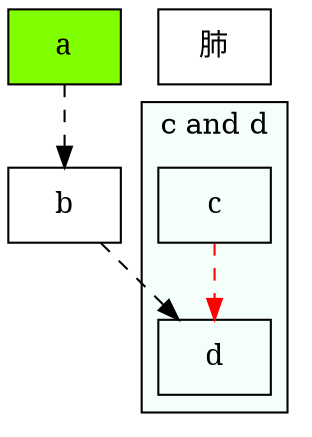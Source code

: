 
digraph flow{

node [fontname=SimSun shape="record"]; #中文字体=[FangSong ,SimSun, ...]
edge [style="dashed"];

a [style="filled", color="black", fillcolor="chartreuse"];

a ;
肺;
subgraph cluster_cd{
label ="c and d"
bgcolor="mintcream"
c;
d;
}

a->b;
b->d;
c->d [color ="red"];

}


